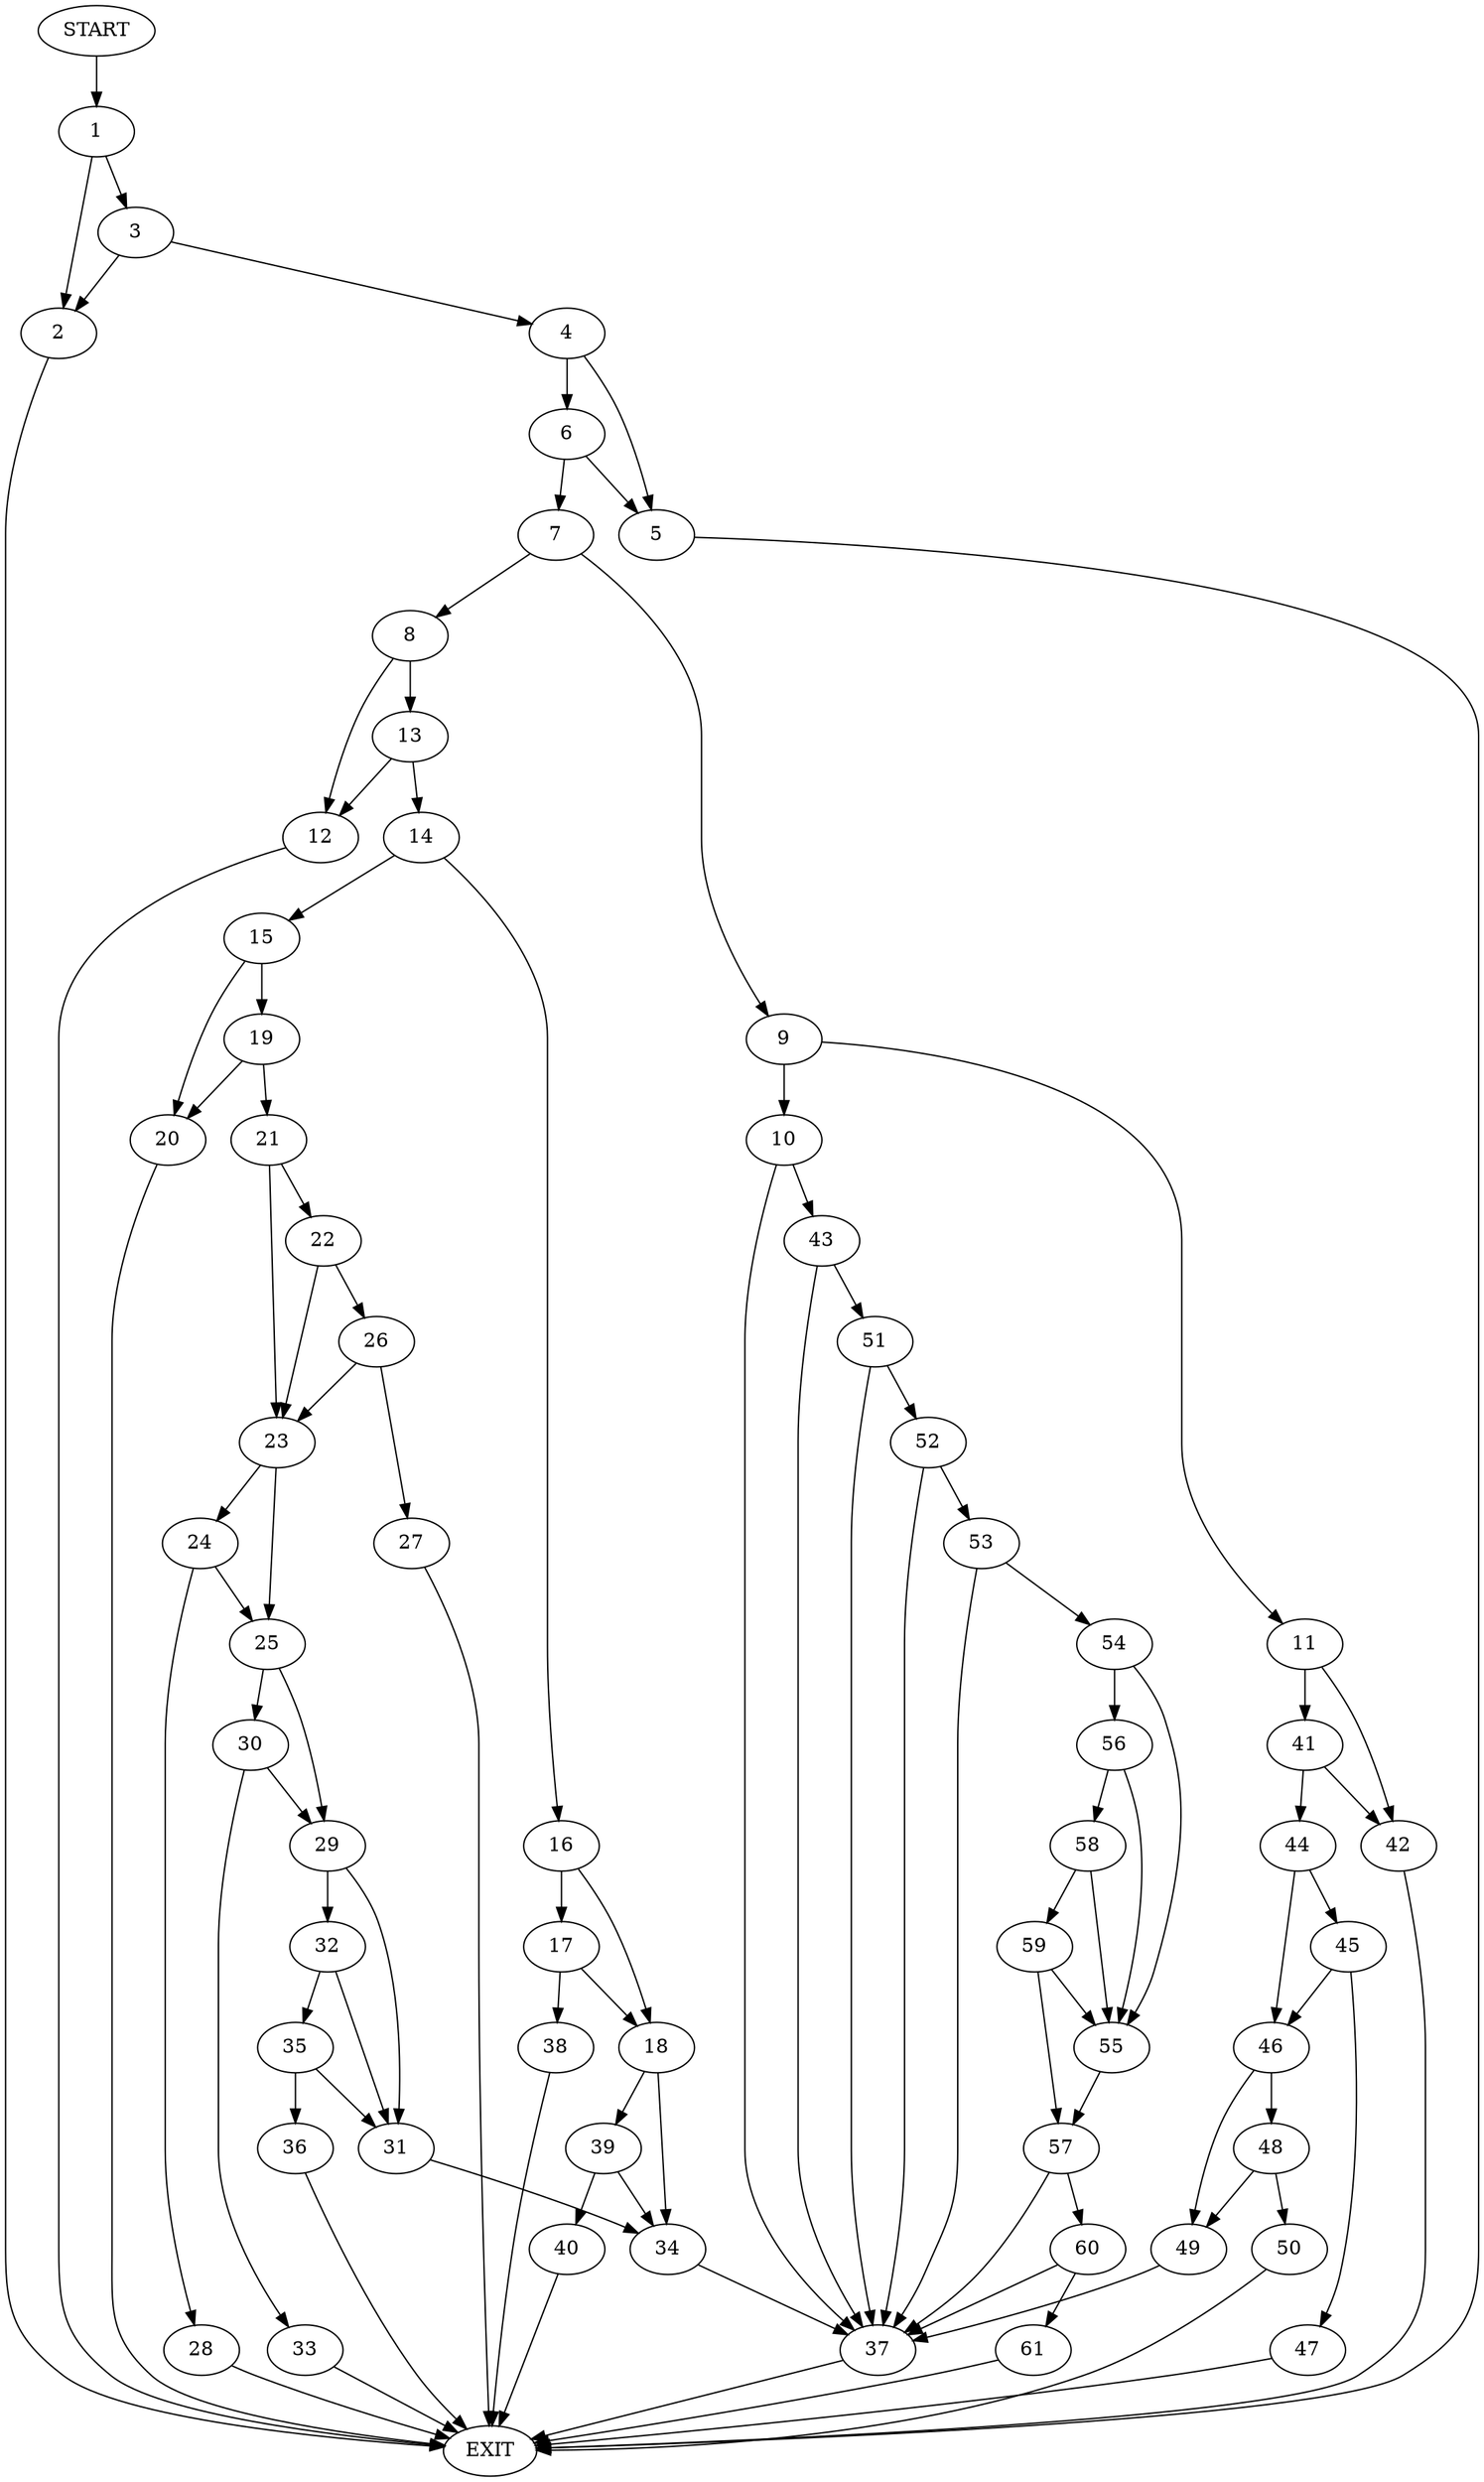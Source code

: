 digraph {
0 [label="START"]
62 [label="EXIT"]
0 -> 1
1 -> 2
1 -> 3
3 -> 2
3 -> 4
2 -> 62
4 -> 5
4 -> 6
6 -> 5
6 -> 7
5 -> 62
7 -> 8
7 -> 9
9 -> 10
9 -> 11
8 -> 12
8 -> 13
12 -> 62
13 -> 14
13 -> 12
14 -> 15
14 -> 16
16 -> 17
16 -> 18
15 -> 19
15 -> 20
20 -> 62
19 -> 21
19 -> 20
21 -> 22
21 -> 23
23 -> 24
23 -> 25
22 -> 26
22 -> 23
26 -> 27
26 -> 23
27 -> 62
24 -> 28
24 -> 25
25 -> 29
25 -> 30
28 -> 62
29 -> 31
29 -> 32
30 -> 33
30 -> 29
33 -> 62
31 -> 34
32 -> 35
32 -> 31
35 -> 36
35 -> 31
36 -> 62
34 -> 37
17 -> 38
17 -> 18
18 -> 34
18 -> 39
38 -> 62
39 -> 40
39 -> 34
40 -> 62
37 -> 62
11 -> 41
11 -> 42
10 -> 43
10 -> 37
41 -> 42
41 -> 44
42 -> 62
44 -> 45
44 -> 46
45 -> 46
45 -> 47
46 -> 48
46 -> 49
47 -> 62
49 -> 37
48 -> 49
48 -> 50
50 -> 62
43 -> 51
43 -> 37
51 -> 52
51 -> 37
52 -> 53
52 -> 37
53 -> 54
53 -> 37
54 -> 55
54 -> 56
55 -> 57
56 -> 55
56 -> 58
58 -> 55
58 -> 59
59 -> 55
59 -> 57
57 -> 60
57 -> 37
60 -> 61
60 -> 37
61 -> 62
}
